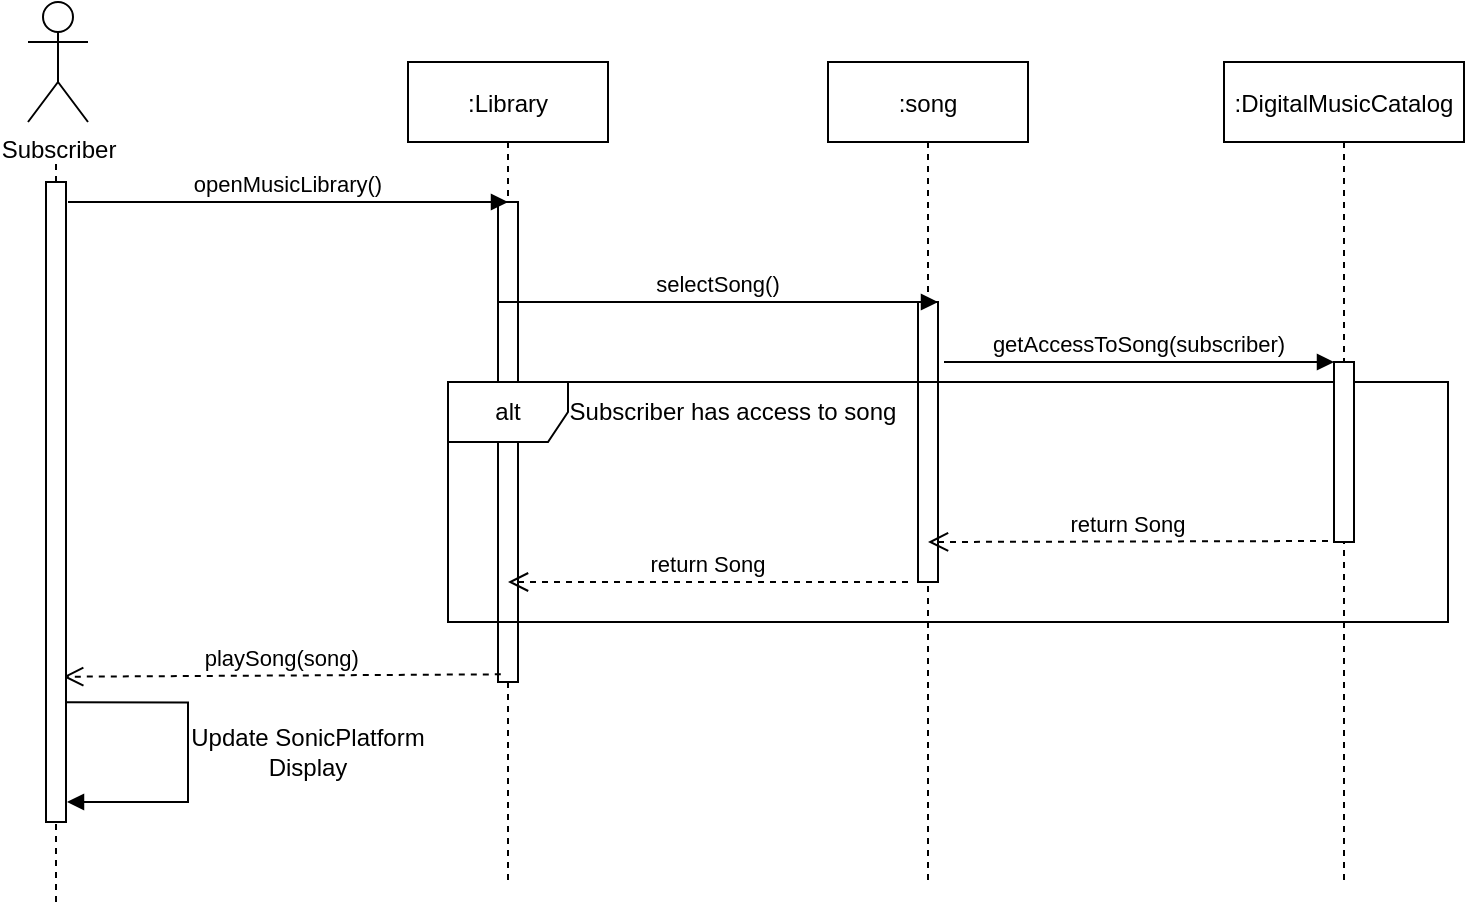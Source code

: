 <mxfile version="17.4.6" type="device" pages="2"><diagram id="kgpKYQtTHZ0yAKxKKP6v" name="Page-1"><mxGraphModel dx="1038" dy="547" grid="1" gridSize="10" guides="1" tooltips="1" connect="1" arrows="1" fold="1" page="1" pageScale="1" pageWidth="850" pageHeight="1100" math="0" shadow="0"><root><mxCell id="0"/><mxCell id="1" parent="0"/><mxCell id="3nuBFxr9cyL0pnOWT2aG-5" value=":Library" style="shape=umlLifeline;perimeter=lifelinePerimeter;container=1;collapsible=0;recursiveResize=0;rounded=0;shadow=0;strokeWidth=1;" parent="1" vertex="1"><mxGeometry x="260" y="90" width="100" height="410" as="geometry"/></mxCell><mxCell id="3nuBFxr9cyL0pnOWT2aG-6" value="" style="points=[];perimeter=orthogonalPerimeter;rounded=0;shadow=0;strokeWidth=1;" parent="3nuBFxr9cyL0pnOWT2aG-5" vertex="1"><mxGeometry x="45" y="70" width="10" height="240" as="geometry"/></mxCell><mxCell id="TG5gJPSwj2uD5DsToZ8q-1" value="openMusicLibrary()" style="verticalAlign=bottom;endArrow=block;shadow=0;strokeWidth=1;" edge="1" parent="3nuBFxr9cyL0pnOWT2aG-5"><mxGeometry relative="1" as="geometry"><mxPoint x="-170" y="70.0" as="sourcePoint"/><mxPoint x="50" y="70" as="targetPoint"/></mxGeometry></mxCell><mxCell id="3nuBFxr9cyL0pnOWT2aG-7" value="playSong(song)" style="verticalAlign=bottom;endArrow=open;dashed=1;endSize=8;shadow=0;strokeWidth=1;exitX=0.14;exitY=0.984;exitDx=0;exitDy=0;exitPerimeter=0;entryX=0.86;entryY=0.773;entryDx=0;entryDy=0;entryPerimeter=0;" parent="1" source="3nuBFxr9cyL0pnOWT2aG-6" edge="1" target="_0s4WR2ghgPc3qe3mQ9f-5"><mxGeometry relative="1" as="geometry"><mxPoint x="98" y="395.09" as="targetPoint"/></mxGeometry></mxCell><mxCell id="mXlZNtn01GI3rGZyIX3B-1" value=":song" style="shape=umlLifeline;perimeter=lifelinePerimeter;container=1;collapsible=0;recursiveResize=0;rounded=0;shadow=0;strokeWidth=1;" parent="1" vertex="1"><mxGeometry x="470" y="90" width="100" height="410" as="geometry"/></mxCell><mxCell id="mXlZNtn01GI3rGZyIX3B-2" value="" style="points=[];perimeter=orthogonalPerimeter;rounded=0;shadow=0;strokeWidth=1;" parent="mXlZNtn01GI3rGZyIX3B-1" vertex="1"><mxGeometry x="45" y="120" width="10" height="140" as="geometry"/></mxCell><mxCell id="mXlZNtn01GI3rGZyIX3B-8" value="return Song" style="verticalAlign=bottom;endArrow=open;dashed=1;endSize=8;shadow=0;strokeWidth=1;" parent="mXlZNtn01GI3rGZyIX3B-1" edge="1"><mxGeometry relative="1" as="geometry"><mxPoint x="-160" y="260" as="targetPoint"/><mxPoint x="40" y="260" as="sourcePoint"/></mxGeometry></mxCell><mxCell id="TG5gJPSwj2uD5DsToZ8q-2" value="selectSong()" style="verticalAlign=bottom;endArrow=block;entryX=0;entryY=0;shadow=0;strokeWidth=1;" edge="1" parent="mXlZNtn01GI3rGZyIX3B-1"><mxGeometry relative="1" as="geometry"><mxPoint x="-165" y="120.0" as="sourcePoint"/><mxPoint x="55" y="120.0" as="targetPoint"/></mxGeometry></mxCell><mxCell id="mXlZNtn01GI3rGZyIX3B-15" value="Subscriber has access to song" style="text;html=1;strokeColor=none;fillColor=none;align=center;verticalAlign=middle;whiteSpace=wrap;rounded=0;" parent="mXlZNtn01GI3rGZyIX3B-1" vertex="1"><mxGeometry x="-140" y="160" width="185" height="30" as="geometry"/></mxCell><mxCell id="TG5gJPSwj2uD5DsToZ8q-4" value="alt" style="shape=umlFrame;whiteSpace=wrap;html=1;gradientColor=none;" vertex="1" parent="mXlZNtn01GI3rGZyIX3B-1"><mxGeometry x="-190" y="160" width="500" height="120" as="geometry"/></mxCell><mxCell id="mXlZNtn01GI3rGZyIX3B-3" value=":DigitalMusicCatalog" style="shape=umlLifeline;perimeter=lifelinePerimeter;container=1;collapsible=0;recursiveResize=0;rounded=0;shadow=0;strokeWidth=1;" parent="1" vertex="1"><mxGeometry x="668" y="90" width="120" height="410" as="geometry"/></mxCell><mxCell id="mXlZNtn01GI3rGZyIX3B-4" value="" style="points=[];perimeter=orthogonalPerimeter;rounded=0;shadow=0;strokeWidth=1;" parent="mXlZNtn01GI3rGZyIX3B-3" vertex="1"><mxGeometry x="55" y="150" width="10" height="90" as="geometry"/></mxCell><mxCell id="mXlZNtn01GI3rGZyIX3B-10" value="return Song" style="verticalAlign=bottom;endArrow=open;dashed=1;endSize=8;shadow=0;strokeWidth=1;" parent="1" edge="1"><mxGeometry relative="1" as="geometry"><mxPoint x="520" y="330" as="targetPoint"/><mxPoint x="720" y="329.5" as="sourcePoint"/></mxGeometry></mxCell><mxCell id="mXlZNtn01GI3rGZyIX3B-11" value="" style="endArrow=block;endFill=1;html=1;edgeStyle=orthogonalEdgeStyle;align=left;verticalAlign=top;rounded=0;exitX=1.05;exitY=0.813;exitDx=0;exitDy=0;exitPerimeter=0;" parent="1" edge="1" source="_0s4WR2ghgPc3qe3mQ9f-5"><mxGeometry x="-1" relative="1" as="geometry"><mxPoint x="100" y="410" as="sourcePoint"/><mxPoint x="89.5" y="460" as="targetPoint"/><Array as="points"><mxPoint x="150" y="410"/><mxPoint x="150" y="460"/></Array></mxGeometry></mxCell><mxCell id="mXlZNtn01GI3rGZyIX3B-13" value="Update SonicPlatform Display" style="text;html=1;strokeColor=none;fillColor=none;align=center;verticalAlign=middle;whiteSpace=wrap;rounded=0;" parent="1" vertex="1"><mxGeometry x="150" y="420" width="120" height="30" as="geometry"/></mxCell><mxCell id="mXlZNtn01GI3rGZyIX3B-9" value="getAccessToSong(subscriber)" style="verticalAlign=bottom;endArrow=block;shadow=0;strokeWidth=1;" parent="1" edge="1"><mxGeometry relative="1" as="geometry"><mxPoint x="528" y="240" as="sourcePoint"/><mxPoint x="723" y="240" as="targetPoint"/></mxGeometry></mxCell><mxCell id="_0s4WR2ghgPc3qe3mQ9f-1" value="Subscriber" style="shape=umlActor;verticalLabelPosition=bottom;verticalAlign=top;html=1;outlineConnect=0;" vertex="1" parent="1"><mxGeometry x="70" y="60" width="30" height="60" as="geometry"/></mxCell><mxCell id="_0s4WR2ghgPc3qe3mQ9f-6" value="" style="endArrow=none;dashed=1;html=1;rounded=0;" edge="1" parent="1"><mxGeometry width="50" height="50" relative="1" as="geometry"><mxPoint x="84" y="510" as="sourcePoint"/><mxPoint x="84" y="140" as="targetPoint"/></mxGeometry></mxCell><mxCell id="_0s4WR2ghgPc3qe3mQ9f-5" value="" style="points=[];perimeter=orthogonalPerimeter;rounded=0;shadow=0;strokeWidth=1;" vertex="1" parent="1"><mxGeometry x="79" y="150" width="10" height="320" as="geometry"/></mxCell></root></mxGraphModel></diagram><diagram id="UIHMUhuW-yaSSr4YnpaN" name="Page-2"><mxGraphModel dx="1038" dy="547" grid="1" gridSize="10" guides="1" tooltips="1" connect="1" arrows="1" fold="1" page="1" pageScale="1" pageWidth="850" pageHeight="1100" math="0" shadow="0"><root><mxCell id="FEdwxpxY_7MzH43LGp-c-0"/><mxCell id="FEdwxpxY_7MzH43LGp-c-1" parent="FEdwxpxY_7MzH43LGp-c-0"/><mxCell id="FEdwxpxY_7MzH43LGp-c-15" style="edgeStyle=orthogonalEdgeStyle;rounded=0;orthogonalLoop=1;jettySize=auto;html=1;exitX=0.5;exitY=1;exitDx=0;exitDy=0;entryX=0.5;entryY=0;entryDx=0;entryDy=0;strokeColor=#0F0000;" parent="FEdwxpxY_7MzH43LGp-c-1" source="FEdwxpxY_7MzH43LGp-c-3" target="FEdwxpxY_7MzH43LGp-c-6" edge="1"><mxGeometry relative="1" as="geometry"/></mxCell><mxCell id="bgzX6RKw4dmgKAuyOqdr-13" style="edgeStyle=orthogonalEdgeStyle;rounded=0;orthogonalLoop=1;jettySize=auto;html=1;exitX=1;exitY=0.25;exitDx=0;exitDy=0;entryX=0.5;entryY=1;entryDx=0;entryDy=0;endArrow=classicThin;endFill=1;" edge="1" parent="FEdwxpxY_7MzH43LGp-c-1" source="FEdwxpxY_7MzH43LGp-c-3" target="bgzX6RKw4dmgKAuyOqdr-8"><mxGeometry relative="1" as="geometry"/></mxCell><mxCell id="bgzX6RKw4dmgKAuyOqdr-14" style="edgeStyle=orthogonalEdgeStyle;rounded=0;orthogonalLoop=1;jettySize=auto;html=1;exitX=0;exitY=0.25;exitDx=0;exitDy=0;entryX=1;entryY=0.5;entryDx=0;entryDy=0;endArrow=classicThin;endFill=1;" edge="1" parent="FEdwxpxY_7MzH43LGp-c-1" source="FEdwxpxY_7MzH43LGp-c-3" target="bgzX6RKw4dmgKAuyOqdr-9"><mxGeometry relative="1" as="geometry"/></mxCell><mxCell id="FEdwxpxY_7MzH43LGp-c-3" value="idle, waiting for subscriber action" style="rounded=1;whiteSpace=wrap;html=1;strokeColor=default;gradientColor=none;" parent="FEdwxpxY_7MzH43LGp-c-1" vertex="1"><mxGeometry x="290" y="200" width="120" height="60" as="geometry"/></mxCell><mxCell id="FEdwxpxY_7MzH43LGp-c-5" value="" style="edgeStyle=orthogonalEdgeStyle;html=1;verticalAlign=bottom;endArrow=open;endSize=8;strokeColor=#0F0000;rounded=0;startArrow=none;" parent="FEdwxpxY_7MzH43LGp-c-1" edge="1" source="FEdwxpxY_7MzH43LGp-c-4"><mxGeometry relative="1" as="geometry"><mxPoint x="350" y="200" as="targetPoint"/><mxPoint x="350" y="130" as="sourcePoint"/></mxGeometry></mxCell><mxCell id="FEdwxpxY_7MzH43LGp-c-26" style="edgeStyle=orthogonalEdgeStyle;rounded=0;orthogonalLoop=1;jettySize=auto;html=1;exitX=1;exitY=0.5;exitDx=0;exitDy=0;entryX=0;entryY=0.5;entryDx=0;entryDy=0;strokeColor=#0F0000;" parent="FEdwxpxY_7MzH43LGp-c-1" source="FEdwxpxY_7MzH43LGp-c-7" target="FEdwxpxY_7MzH43LGp-c-8" edge="1"><mxGeometry relative="1" as="geometry"/></mxCell><mxCell id="FEdwxpxY_7MzH43LGp-c-27" style="edgeStyle=orthogonalEdgeStyle;rounded=0;orthogonalLoop=1;jettySize=auto;html=1;exitX=0.5;exitY=1;exitDx=0;exitDy=0;entryX=0.5;entryY=0;entryDx=0;entryDy=0;strokeColor=#0F0000;" parent="FEdwxpxY_7MzH43LGp-c-1" source="FEdwxpxY_7MzH43LGp-c-6" target="FEdwxpxY_7MzH43LGp-c-7" edge="1"><mxGeometry relative="1" as="geometry"/></mxCell><mxCell id="FEdwxpxY_7MzH43LGp-c-6" value="Retrieving Song Information" style="rounded=1;whiteSpace=wrap;html=1;strokeColor=#080000;gradientColor=none;" parent="FEdwxpxY_7MzH43LGp-c-1" vertex="1"><mxGeometry x="290" y="350" width="120" height="60" as="geometry"/></mxCell><mxCell id="bgzX6RKw4dmgKAuyOqdr-12" style="edgeStyle=orthogonalEdgeStyle;rounded=0;orthogonalLoop=1;jettySize=auto;html=1;exitX=0;exitY=0.5;exitDx=0;exitDy=0;entryX=0;entryY=0.75;entryDx=0;entryDy=0;endArrow=classicThin;endFill=1;" edge="1" parent="FEdwxpxY_7MzH43LGp-c-1" source="FEdwxpxY_7MzH43LGp-c-7" target="FEdwxpxY_7MzH43LGp-c-3"><mxGeometry relative="1" as="geometry"><Array as="points"><mxPoint x="250" y="550"/><mxPoint x="250" y="245"/></Array></mxGeometry></mxCell><mxCell id="FEdwxpxY_7MzH43LGp-c-7" value="Verify Subscriber" style="rounded=1;whiteSpace=wrap;html=1;strokeColor=#080000;gradientColor=none;" parent="FEdwxpxY_7MzH43LGp-c-1" vertex="1"><mxGeometry x="290" y="520" width="120" height="60" as="geometry"/></mxCell><mxCell id="bgzX6RKw4dmgKAuyOqdr-10" style="edgeStyle=orthogonalEdgeStyle;rounded=0;orthogonalLoop=1;jettySize=auto;html=1;exitX=0.5;exitY=0;exitDx=0;exitDy=0;entryX=1;entryY=0.75;entryDx=0;entryDy=0;endArrow=classicThin;endFill=1;" edge="1" parent="FEdwxpxY_7MzH43LGp-c-1" source="FEdwxpxY_7MzH43LGp-c-8" target="FEdwxpxY_7MzH43LGp-c-3"><mxGeometry relative="1" as="geometry"/></mxCell><mxCell id="FEdwxpxY_7MzH43LGp-c-8" value="Play Song" style="rounded=1;whiteSpace=wrap;html=1;strokeColor=#080000;gradientColor=none;" parent="FEdwxpxY_7MzH43LGp-c-1" vertex="1"><mxGeometry x="525" y="520" width="120" height="60" as="geometry"/></mxCell><mxCell id="FEdwxpxY_7MzH43LGp-c-33" value="return(success)" style="text;html=1;strokeColor=none;fillColor=none;align=center;verticalAlign=middle;whiteSpace=wrap;rounded=0;" parent="FEdwxpxY_7MzH43LGp-c-1" vertex="1"><mxGeometry x="435" y="550" width="60" height="30" as="geometry"/></mxCell><mxCell id="FEdwxpxY_7MzH43LGp-c-35" value="return updatedDisplay" style="text;html=1;strokeColor=none;fillColor=none;align=center;verticalAlign=middle;whiteSpace=wrap;rounded=0;" parent="FEdwxpxY_7MzH43LGp-c-1" vertex="1"><mxGeometry x="510" y="350" width="60" height="30" as="geometry"/></mxCell><mxCell id="FEdwxpxY_7MzH43LGp-c-40" value="songSelected(song)" style="text;html=1;strokeColor=none;fillColor=none;align=center;verticalAlign=middle;whiteSpace=wrap;rounded=0;" parent="FEdwxpxY_7MzH43LGp-c-1" vertex="1"><mxGeometry x="381" y="280" width="60" height="30" as="geometry"/></mxCell><mxCell id="FEdwxpxY_7MzH43LGp-c-42" value="verifySubscriberStauts(song)" style="text;html=1;strokeColor=none;fillColor=none;align=center;verticalAlign=middle;whiteSpace=wrap;rounded=0;" parent="FEdwxpxY_7MzH43LGp-c-1" vertex="1"><mxGeometry x="405" y="440" width="60" height="30" as="geometry"/></mxCell><mxCell id="bgzX6RKw4dmgKAuyOqdr-2" value="return(fail)" style="text;html=1;strokeColor=none;fillColor=none;align=center;verticalAlign=middle;whiteSpace=wrap;rounded=0;" vertex="1" parent="FEdwxpxY_7MzH43LGp-c-1"><mxGeometry x="190" y="450" width="60" height="30" as="geometry"/></mxCell><mxCell id="FEdwxpxY_7MzH43LGp-c-4" value="" style="ellipse;html=1;shape=startState;fillColor=#000000;strokeColor=#080000;" parent="FEdwxpxY_7MzH43LGp-c-1" vertex="1"><mxGeometry x="335" y="110" width="30" height="30" as="geometry"/></mxCell><mxCell id="bgzX6RKw4dmgKAuyOqdr-6" value="" style="edgeStyle=orthogonalEdgeStyle;html=1;verticalAlign=bottom;endArrow=none;endSize=8;strokeColor=#0F0000;rounded=0;" edge="1" parent="FEdwxpxY_7MzH43LGp-c-1" target="FEdwxpxY_7MzH43LGp-c-4"><mxGeometry relative="1" as="geometry"><mxPoint x="350" y="200" as="targetPoint"/><mxPoint x="350" y="130" as="sourcePoint"/></mxGeometry></mxCell><mxCell id="bgzX6RKw4dmgKAuyOqdr-16" style="edgeStyle=orthogonalEdgeStyle;rounded=0;orthogonalLoop=1;jettySize=auto;html=1;exitX=0;exitY=0.5;exitDx=0;exitDy=0;entryX=1;entryY=0;entryDx=0;entryDy=0;endArrow=classicThin;endFill=1;" edge="1" parent="FEdwxpxY_7MzH43LGp-c-1" source="bgzX6RKw4dmgKAuyOqdr-8" target="FEdwxpxY_7MzH43LGp-c-3"><mxGeometry relative="1" as="geometry"/></mxCell><mxCell id="bgzX6RKw4dmgKAuyOqdr-8" value="Pause/Stop Music" style="rounded=1;whiteSpace=wrap;html=1;strokeColor=#080000;gradientColor=none;" vertex="1" parent="FEdwxpxY_7MzH43LGp-c-1"><mxGeometry x="525" y="95" width="120" height="60" as="geometry"/></mxCell><mxCell id="bgzX6RKw4dmgKAuyOqdr-23" style="edgeStyle=orthogonalEdgeStyle;rounded=0;orthogonalLoop=1;jettySize=auto;html=1;exitX=0.5;exitY=1;exitDx=0;exitDy=0;entryX=0;entryY=0.5;entryDx=0;entryDy=0;endArrow=classicThin;endFill=1;" edge="1" parent="FEdwxpxY_7MzH43LGp-c-1" source="bgzX6RKw4dmgKAuyOqdr-9" target="FEdwxpxY_7MzH43LGp-c-6"><mxGeometry relative="1" as="geometry"/></mxCell><mxCell id="bgzX6RKw4dmgKAuyOqdr-9" value="Skip Song" style="rounded=1;whiteSpace=wrap;html=1;strokeColor=#080000;gradientColor=none;" vertex="1" parent="FEdwxpxY_7MzH43LGp-c-1"><mxGeometry x="100" y="185" width="120" height="60" as="geometry"/></mxCell><mxCell id="bgzX6RKw4dmgKAuyOqdr-15" value="pause()" style="text;html=1;strokeColor=none;fillColor=none;align=center;verticalAlign=middle;whiteSpace=wrap;rounded=0;" vertex="1" parent="FEdwxpxY_7MzH43LGp-c-1"><mxGeometry x="465" y="180" width="60" height="30" as="geometry"/></mxCell><mxCell id="bgzX6RKw4dmgKAuyOqdr-19" value="skip()" style="text;html=1;strokeColor=none;fillColor=none;align=center;verticalAlign=middle;whiteSpace=wrap;rounded=0;" vertex="1" parent="FEdwxpxY_7MzH43LGp-c-1"><mxGeometry x="230" y="180" width="60" height="30" as="geometry"/></mxCell><mxCell id="bgzX6RKw4dmgKAuyOqdr-20" value="return updatedDisplay" style="text;html=1;strokeColor=none;fillColor=none;align=center;verticalAlign=middle;whiteSpace=wrap;rounded=0;" vertex="1" parent="FEdwxpxY_7MzH43LGp-c-1"><mxGeometry x="450" y="90" width="60" height="30" as="geometry"/></mxCell><mxCell id="bgzX6RKw4dmgKAuyOqdr-24" value="goToNextSong()" style="text;html=1;strokeColor=none;fillColor=none;align=center;verticalAlign=middle;whiteSpace=wrap;rounded=0;" vertex="1" parent="FEdwxpxY_7MzH43LGp-c-1"><mxGeometry x="70" y="290" width="60" height="30" as="geometry"/></mxCell></root></mxGraphModel></diagram></mxfile>